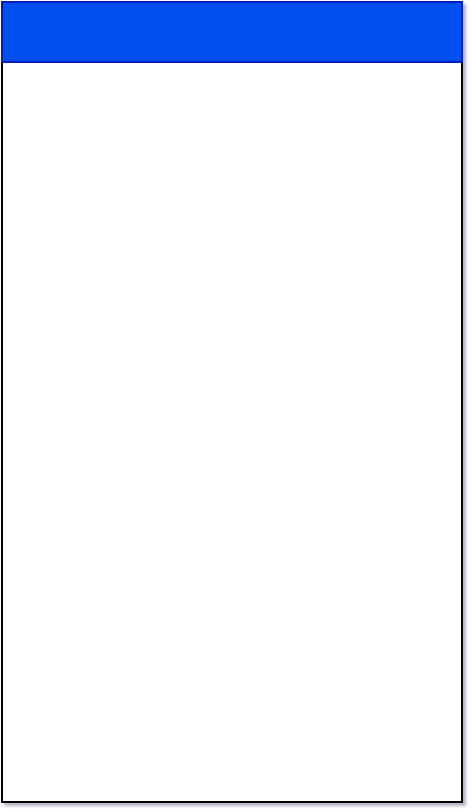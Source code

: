 <mxfile>
    <diagram id="xA_v6wS_4hOy1K4_K2b5" name="Page-1">
        <mxGraphModel dx="682" dy="461" grid="1" gridSize="10" guides="1" tooltips="1" connect="1" arrows="1" fold="1" page="1" pageScale="1" pageWidth="850" pageHeight="1100" background="#ffffff" math="0" shadow="1">
            <root>
                <mxCell id="0"/>
                <mxCell id="1" parent="0"/>
                <mxCell id="2" value="" style="whiteSpace=wrap;html=1;" vertex="1" parent="1">
                    <mxGeometry x="240" y="50" width="230" height="400" as="geometry"/>
                </mxCell>
                <mxCell id="7" value="" style="rounded=0;whiteSpace=wrap;html=1;fillColor=#0050ef;fontColor=#ffffff;strokeColor=#001DBC;" vertex="1" parent="1">
                    <mxGeometry x="240" y="50" width="230" height="30" as="geometry"/>
                </mxCell>
            </root>
        </mxGraphModel>
    </diagram>
</mxfile>